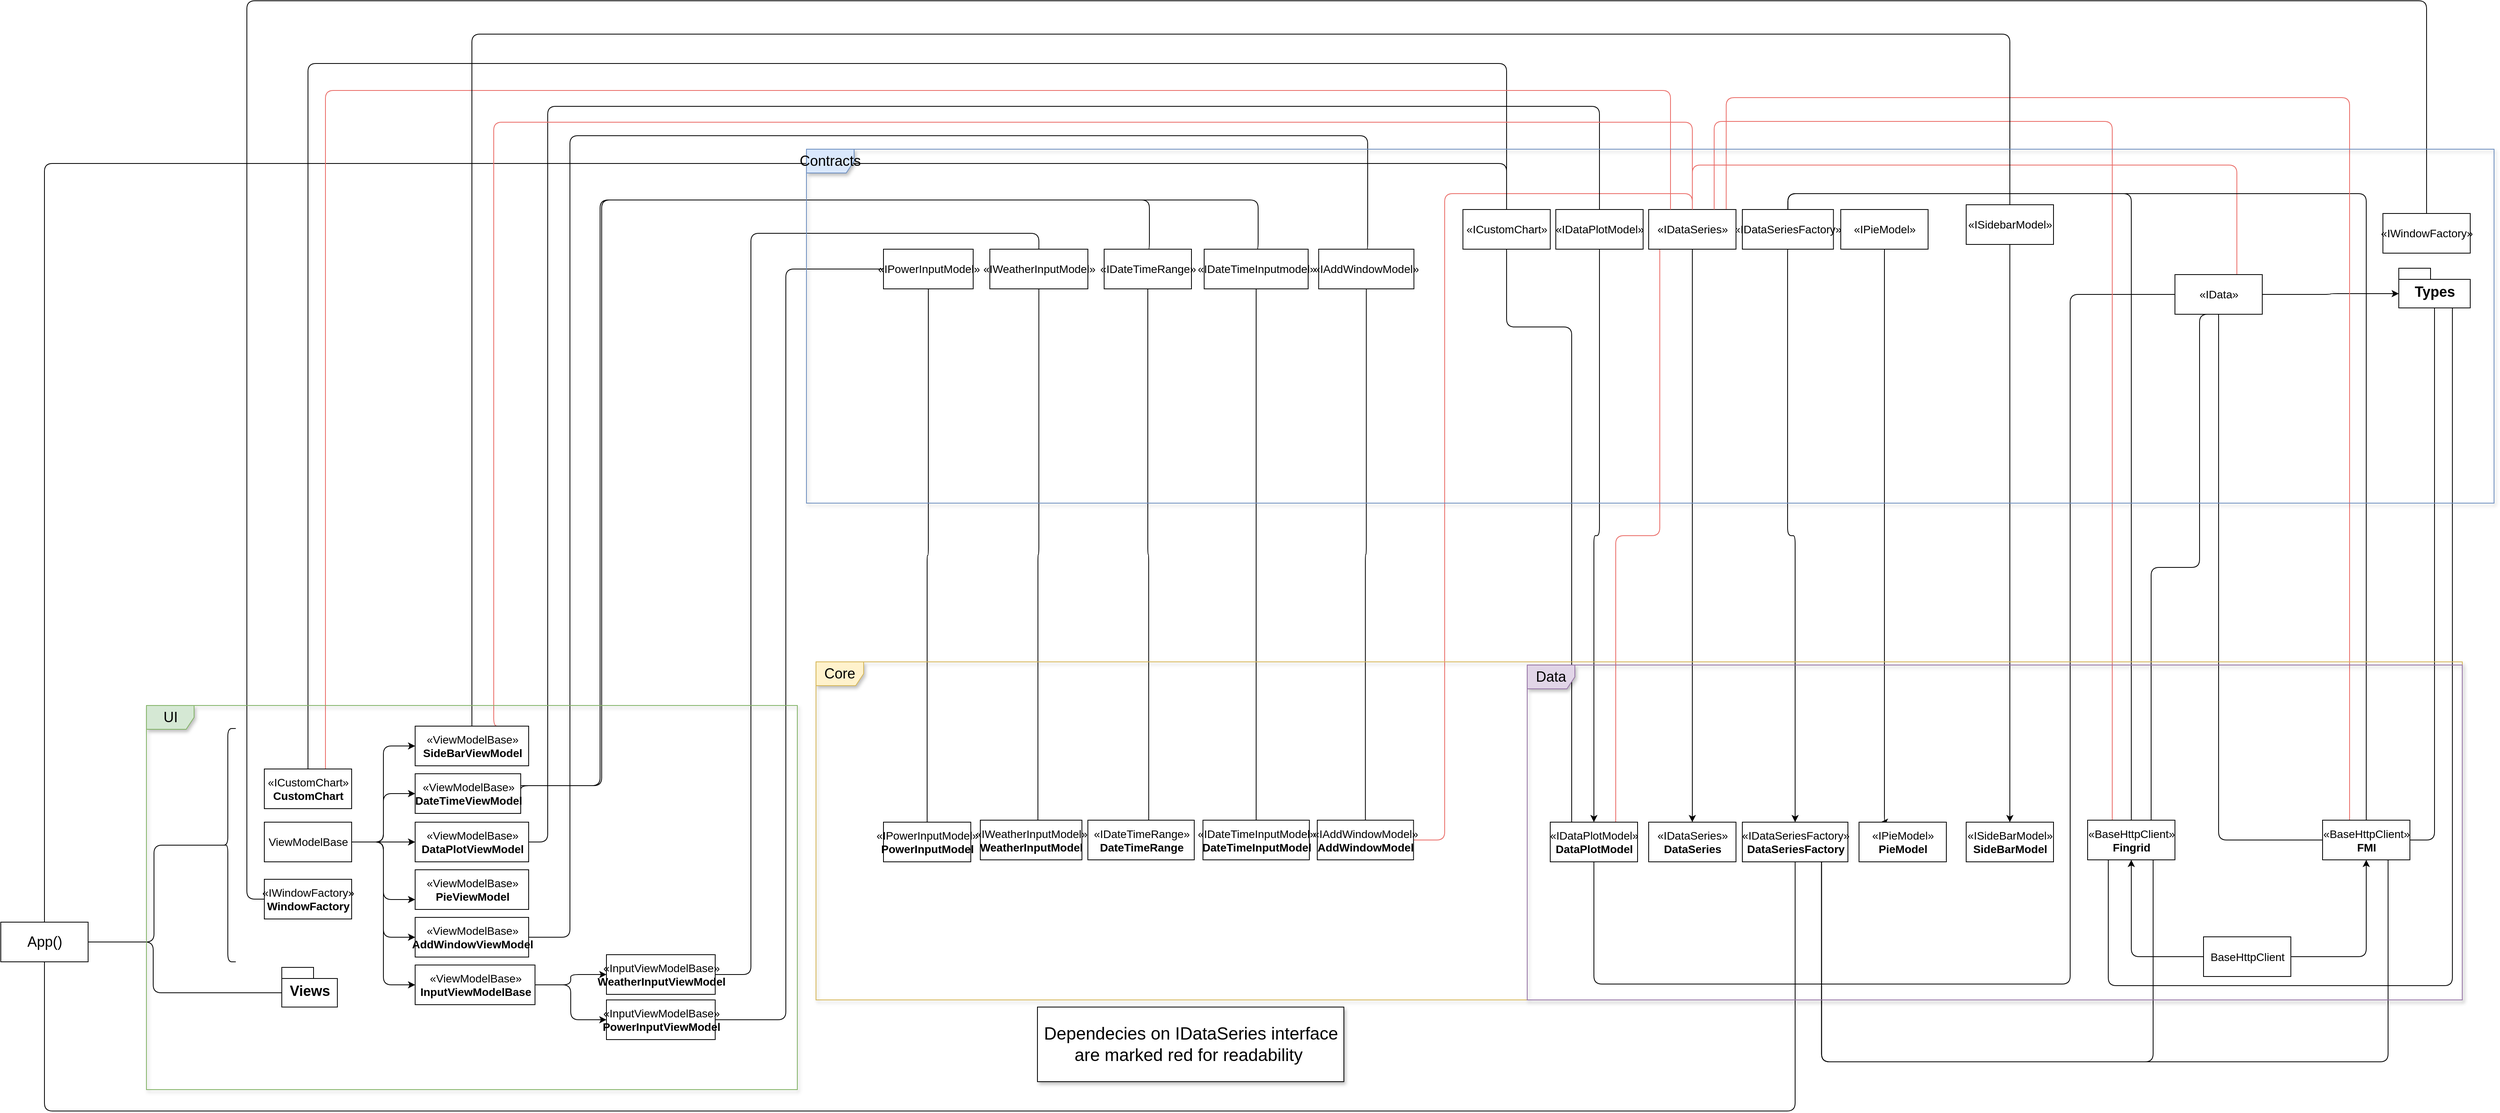 <mxfile version="14.5.8" type="device"><diagram id="C5RBs43oDa-KdzZeNtuy" name="Page-1"><mxGraphModel dx="5244" dy="2210" grid="0" gridSize="10" guides="1" tooltips="1" connect="1" arrows="1" fold="1" page="0" pageScale="1" pageWidth="827" pageHeight="1169" math="0" shadow="0"><root><mxCell id="WIyWlLk6GJQsqaUBKTNV-0"/><mxCell id="WIyWlLk6GJQsqaUBKTNV-1" parent="WIyWlLk6GJQsqaUBKTNV-0"/><mxCell id="1zRFErv88xGNdsrMWLjV-162" style="edgeStyle=orthogonalEdgeStyle;rounded=1;orthogonalLoop=1;jettySize=auto;html=1;entryX=0;entryY=0;entryDx=0;entryDy=32;entryPerimeter=0;startArrow=none;startFill=0;endArrow=none;endFill=0;fontSize=18;" parent="WIyWlLk6GJQsqaUBKTNV-1" source="1zRFErv88xGNdsrMWLjV-0" target="1zRFErv88xGNdsrMWLjV-161" edge="1"><mxGeometry relative="1" as="geometry"><Array as="points"><mxPoint x="-1935" y="719"/><mxPoint x="-1935" y="783"/></Array></mxGeometry></mxCell><mxCell id="1zRFErv88xGNdsrMWLjV-167" style="edgeStyle=orthogonalEdgeStyle;rounded=1;orthogonalLoop=1;jettySize=auto;html=1;entryX=0.1;entryY=0.5;entryDx=0;entryDy=0;entryPerimeter=0;startArrow=none;startFill=0;endArrow=none;endFill=0;fontSize=18;" parent="WIyWlLk6GJQsqaUBKTNV-1" source="1zRFErv88xGNdsrMWLjV-0" target="1zRFErv88xGNdsrMWLjV-166" edge="1"><mxGeometry relative="1" as="geometry"/></mxCell><mxCell id="1zRFErv88xGNdsrMWLjV-171" style="edgeStyle=orthogonalEdgeStyle;rounded=1;orthogonalLoop=1;jettySize=auto;html=1;entryX=0.5;entryY=0;entryDx=0;entryDy=0;startArrow=none;startFill=0;endArrow=none;endFill=0;fontSize=18;" parent="WIyWlLk6GJQsqaUBKTNV-1" source="1zRFErv88xGNdsrMWLjV-0" target="1zRFErv88xGNdsrMWLjV-23" edge="1"><mxGeometry relative="1" as="geometry"><Array as="points"><mxPoint x="-2072" y="-262"/><mxPoint x="-230" y="-262"/></Array></mxGeometry></mxCell><mxCell id="1zRFErv88xGNdsrMWLjV-193" style="edgeStyle=orthogonalEdgeStyle;rounded=1;orthogonalLoop=1;jettySize=auto;html=1;entryX=0.5;entryY=1;entryDx=0;entryDy=0;startArrow=none;startFill=0;endArrow=none;endFill=0;strokeColor=#000000;fontSize=18;" parent="WIyWlLk6GJQsqaUBKTNV-1" source="1zRFErv88xGNdsrMWLjV-0" target="1zRFErv88xGNdsrMWLjV-60" edge="1"><mxGeometry relative="1" as="geometry"><Array as="points"><mxPoint x="-2072" y="932"/><mxPoint x="134" y="932"/></Array></mxGeometry></mxCell><mxCell id="1zRFErv88xGNdsrMWLjV-0" value="App()" style="html=1;fontSize=18;" parent="WIyWlLk6GJQsqaUBKTNV-1" vertex="1"><mxGeometry x="-2127" y="694" width="110" height="50" as="geometry"/></mxCell><mxCell id="1zRFErv88xGNdsrMWLjV-121" style="edgeStyle=orthogonalEdgeStyle;rounded=1;orthogonalLoop=1;jettySize=auto;html=1;entryX=0.5;entryY=0;entryDx=0;entryDy=0;fontSize=14;" parent="WIyWlLk6GJQsqaUBKTNV-1" source="1zRFErv88xGNdsrMWLjV-19" target="1zRFErv88xGNdsrMWLjV-57" edge="1"><mxGeometry relative="1" as="geometry"/></mxCell><mxCell id="1zRFErv88xGNdsrMWLjV-19" value="«ISidebarModel»" style="html=1;fontSize=14;" parent="WIyWlLk6GJQsqaUBKTNV-1" vertex="1"><mxGeometry x="349" y="-210" width="110" height="50" as="geometry"/></mxCell><mxCell id="1zRFErv88xGNdsrMWLjV-20" value="«IWindowFactory»" style="html=1;fontSize=14;" parent="WIyWlLk6GJQsqaUBKTNV-1" vertex="1"><mxGeometry x="874" y="-199" width="110" height="50" as="geometry"/></mxCell><mxCell id="1zRFErv88xGNdsrMWLjV-152" style="edgeStyle=orthogonalEdgeStyle;rounded=1;orthogonalLoop=1;jettySize=auto;html=1;entryX=0.5;entryY=0;entryDx=0;entryDy=0;startArrow=none;startFill=0;endArrow=classic;endFill=1;fontSize=14;" parent="WIyWlLk6GJQsqaUBKTNV-1" source="1zRFErv88xGNdsrMWLjV-21" target="1zRFErv88xGNdsrMWLjV-62" edge="1"><mxGeometry relative="1" as="geometry"/></mxCell><mxCell id="1zRFErv88xGNdsrMWLjV-21" value="«IDataPlotModel»" style="html=1;fontSize=14;" parent="WIyWlLk6GJQsqaUBKTNV-1" vertex="1"><mxGeometry x="-168" y="-204" width="110" height="50" as="geometry"/></mxCell><mxCell id="1zRFErv88xGNdsrMWLjV-149" style="edgeStyle=orthogonalEdgeStyle;rounded=1;orthogonalLoop=1;jettySize=auto;html=1;entryX=0.5;entryY=0;entryDx=0;entryDy=0;startArrow=none;startFill=0;endArrow=none;endFill=0;fontSize=14;strokeColor=#EA6B66;" parent="WIyWlLk6GJQsqaUBKTNV-1" source="1zRFErv88xGNdsrMWLjV-22" target="1zRFErv88xGNdsrMWLjV-31" edge="1"><mxGeometry relative="1" as="geometry"><Array as="points"><mxPoint x="690" y="-260"/><mxPoint x="4" y="-260"/></Array></mxGeometry></mxCell><mxCell id="1zRFErv88xGNdsrMWLjV-175" style="edgeStyle=orthogonalEdgeStyle;rounded=1;orthogonalLoop=1;jettySize=auto;html=1;entryX=0;entryY=0;entryDx=0;entryDy=32;entryPerimeter=0;startArrow=none;startFill=0;endArrow=classic;endFill=1;fontSize=18;" parent="WIyWlLk6GJQsqaUBKTNV-1" source="1zRFErv88xGNdsrMWLjV-22" target="1zRFErv88xGNdsrMWLjV-172" edge="1"><mxGeometry relative="1" as="geometry"/></mxCell><mxCell id="1zRFErv88xGNdsrMWLjV-22" value="«IData»" style="html=1;fontSize=14;" parent="WIyWlLk6GJQsqaUBKTNV-1" vertex="1"><mxGeometry x="612" y="-122" width="110" height="50" as="geometry"/></mxCell><mxCell id="1zRFErv88xGNdsrMWLjV-87" style="edgeStyle=orthogonalEdgeStyle;rounded=1;orthogonalLoop=1;jettySize=auto;html=1;fontSize=14;endArrow=none;endFill=0;" parent="WIyWlLk6GJQsqaUBKTNV-1" source="1zRFErv88xGNdsrMWLjV-23" target="1zRFErv88xGNdsrMWLjV-62" edge="1"><mxGeometry relative="1" as="geometry"><Array as="points"><mxPoint x="-230" y="-56"/><mxPoint x="-148" y="-56"/></Array></mxGeometry></mxCell><mxCell id="1zRFErv88xGNdsrMWLjV-23" value="«ICustomChart»" style="html=1;fontSize=14;" parent="WIyWlLk6GJQsqaUBKTNV-1" vertex="1"><mxGeometry x="-285" y="-204" width="110" height="50" as="geometry"/></mxCell><mxCell id="1zRFErv88xGNdsrMWLjV-137" style="edgeStyle=orthogonalEdgeStyle;rounded=1;orthogonalLoop=1;jettySize=auto;html=1;entryX=0.567;entryY=0.002;entryDx=0;entryDy=0;entryPerimeter=0;startArrow=none;startFill=0;endArrow=none;endFill=0;fontSize=14;" parent="WIyWlLk6GJQsqaUBKTNV-1" source="1zRFErv88xGNdsrMWLjV-24" target="1zRFErv88xGNdsrMWLjV-63" edge="1"><mxGeometry relative="1" as="geometry"/></mxCell><mxCell id="1zRFErv88xGNdsrMWLjV-24" value="«IWeatherInputModel»" style="html=1;fontSize=14;" parent="WIyWlLk6GJQsqaUBKTNV-1" vertex="1"><mxGeometry x="-881" y="-154" width="123.5" height="50" as="geometry"/></mxCell><mxCell id="1zRFErv88xGNdsrMWLjV-138" style="edgeStyle=orthogonalEdgeStyle;rounded=1;orthogonalLoop=1;jettySize=auto;html=1;entryX=0.572;entryY=0.049;entryDx=0;entryDy=0;entryPerimeter=0;startArrow=none;startFill=0;endArrow=none;endFill=0;fontSize=14;" parent="WIyWlLk6GJQsqaUBKTNV-1" source="1zRFErv88xGNdsrMWLjV-26" target="1zRFErv88xGNdsrMWLjV-55" edge="1"><mxGeometry relative="1" as="geometry"/></mxCell><mxCell id="1zRFErv88xGNdsrMWLjV-26" value="«IDateTimeRange»" style="html=1;fontSize=14;" parent="WIyWlLk6GJQsqaUBKTNV-1" vertex="1"><mxGeometry x="-737" y="-154" width="110" height="50" as="geometry"/></mxCell><mxCell id="1zRFErv88xGNdsrMWLjV-139" style="edgeStyle=orthogonalEdgeStyle;rounded=1;orthogonalLoop=1;jettySize=auto;html=1;entryX=0.5;entryY=0;entryDx=0;entryDy=0;startArrow=none;startFill=0;endArrow=none;endFill=0;fontSize=14;" parent="WIyWlLk6GJQsqaUBKTNV-1" source="1zRFErv88xGNdsrMWLjV-27" target="1zRFErv88xGNdsrMWLjV-42" edge="1"><mxGeometry relative="1" as="geometry"/></mxCell><mxCell id="1zRFErv88xGNdsrMWLjV-27" value="«IDateTimeInputmodel»" style="html=1;fontSize=14;" parent="WIyWlLk6GJQsqaUBKTNV-1" vertex="1"><mxGeometry x="-611" y="-154" width="131" height="50" as="geometry"/></mxCell><mxCell id="1zRFErv88xGNdsrMWLjV-140" style="edgeStyle=orthogonalEdgeStyle;rounded=1;orthogonalLoop=1;jettySize=auto;html=1;entryX=0.5;entryY=0;entryDx=0;entryDy=0;startArrow=none;startFill=0;endArrow=none;endFill=0;fontSize=14;" parent="WIyWlLk6GJQsqaUBKTNV-1" source="1zRFErv88xGNdsrMWLjV-28" target="1zRFErv88xGNdsrMWLjV-41" edge="1"><mxGeometry relative="1" as="geometry"/></mxCell><mxCell id="1zRFErv88xGNdsrMWLjV-28" value="«IAddWindowModel»" style="html=1;fontSize=14;" parent="WIyWlLk6GJQsqaUBKTNV-1" vertex="1"><mxGeometry x="-466.75" y="-154" width="120" height="50" as="geometry"/></mxCell><mxCell id="1zRFErv88xGNdsrMWLjV-120" style="edgeStyle=orthogonalEdgeStyle;rounded=1;orthogonalLoop=1;jettySize=auto;html=1;entryX=0.25;entryY=0;entryDx=0;entryDy=0;fontSize=14;" parent="WIyWlLk6GJQsqaUBKTNV-1" source="1zRFErv88xGNdsrMWLjV-29" target="1zRFErv88xGNdsrMWLjV-59" edge="1"><mxGeometry relative="1" as="geometry"><mxPoint x="246" y="568" as="targetPoint"/><Array as="points"><mxPoint x="246" y="568"/></Array></mxGeometry></mxCell><mxCell id="1zRFErv88xGNdsrMWLjV-29" value="«IPieModel»" style="html=1;fontSize=14;" parent="WIyWlLk6GJQsqaUBKTNV-1" vertex="1"><mxGeometry x="191" y="-204" width="110" height="50" as="geometry"/></mxCell><mxCell id="1zRFErv88xGNdsrMWLjV-119" style="edgeStyle=orthogonalEdgeStyle;rounded=1;orthogonalLoop=1;jettySize=auto;html=1;entryX=0.5;entryY=0;entryDx=0;entryDy=0;fontSize=14;" parent="WIyWlLk6GJQsqaUBKTNV-1" target="1zRFErv88xGNdsrMWLjV-60" edge="1"><mxGeometry relative="1" as="geometry"><mxPoint x="134" y="-160" as="sourcePoint"/><Array as="points"><mxPoint x="124" y="207"/><mxPoint x="133" y="207"/></Array></mxGeometry></mxCell><mxCell id="1zRFErv88xGNdsrMWLjV-30" value="«IDataSeriesFactory»" style="html=1;fontSize=14;" parent="WIyWlLk6GJQsqaUBKTNV-1" vertex="1"><mxGeometry x="67" y="-204" width="114.75" height="50" as="geometry"/></mxCell><mxCell id="1zRFErv88xGNdsrMWLjV-118" style="edgeStyle=orthogonalEdgeStyle;rounded=1;orthogonalLoop=1;jettySize=auto;html=1;entryX=0.5;entryY=0;entryDx=0;entryDy=0;fontSize=14;" parent="WIyWlLk6GJQsqaUBKTNV-1" source="1zRFErv88xGNdsrMWLjV-31" target="1zRFErv88xGNdsrMWLjV-61" edge="1"><mxGeometry relative="1" as="geometry"/></mxCell><mxCell id="1zRFErv88xGNdsrMWLjV-181" style="edgeStyle=orthogonalEdgeStyle;rounded=1;orthogonalLoop=1;jettySize=auto;html=1;entryX=0.75;entryY=0;entryDx=0;entryDy=0;startArrow=none;startFill=0;endArrow=none;endFill=0;fontSize=18;strokeColor=#EA6B66;" parent="WIyWlLk6GJQsqaUBKTNV-1" source="1zRFErv88xGNdsrMWLjV-31" target="1zRFErv88xGNdsrMWLjV-62" edge="1"><mxGeometry relative="1" as="geometry"><Array as="points"><mxPoint x="-37" y="207"/><mxPoint x="-92" y="207"/></Array></mxGeometry></mxCell><mxCell id="1zRFErv88xGNdsrMWLjV-31" value="«IDataSeries»" style="html=1;fontSize=14;" parent="WIyWlLk6GJQsqaUBKTNV-1" vertex="1"><mxGeometry x="-51" y="-204" width="110" height="50" as="geometry"/></mxCell><mxCell id="1zRFErv88xGNdsrMWLjV-180" style="edgeStyle=orthogonalEdgeStyle;rounded=1;orthogonalLoop=1;jettySize=auto;html=1;entryX=0.5;entryY=0;entryDx=0;entryDy=0;startArrow=none;startFill=0;endArrow=none;endFill=0;fontSize=18;strokeColor=#EA6B66;" parent="WIyWlLk6GJQsqaUBKTNV-1" source="1zRFErv88xGNdsrMWLjV-41" target="1zRFErv88xGNdsrMWLjV-31" edge="1"><mxGeometry relative="1" as="geometry"><Array as="points"><mxPoint x="-308" y="591"/><mxPoint x="-308" y="-224"/><mxPoint x="4" y="-224"/></Array></mxGeometry></mxCell><mxCell id="1zRFErv88xGNdsrMWLjV-41" value="«IAddWindowModel»&lt;br style=&quot;font-size: 14px;&quot;&gt;&lt;b style=&quot;font-size: 14px;&quot;&gt;AddWindowModel&lt;/b&gt;" style="html=1;fontSize=14;" parent="WIyWlLk6GJQsqaUBKTNV-1" vertex="1"><mxGeometry x="-468.5" y="565.5" width="121.25" height="50" as="geometry"/></mxCell><mxCell id="1zRFErv88xGNdsrMWLjV-42" value="«IDateTimeInputModel»&lt;br style=&quot;font-size: 14px;&quot;&gt;&lt;b style=&quot;font-size: 14px;&quot;&gt;DateTimeInputModel&lt;/b&gt;" style="html=1;fontSize=14;" parent="WIyWlLk6GJQsqaUBKTNV-1" vertex="1"><mxGeometry x="-612.5" y="565.5" width="134" height="50" as="geometry"/></mxCell><mxCell id="1zRFErv88xGNdsrMWLjV-55" value="«IDateTimeRange»&lt;br style=&quot;font-size: 14px;&quot;&gt;&lt;b style=&quot;font-size: 14px;&quot;&gt;DateTimeRange&lt;/b&gt;" style="html=1;fontSize=14;" parent="WIyWlLk6GJQsqaUBKTNV-1" vertex="1"><mxGeometry x="-757.5" y="565.5" width="134" height="50" as="geometry"/></mxCell><mxCell id="1zRFErv88xGNdsrMWLjV-57" value="«ISideBarModel»&lt;br style=&quot;font-size: 14px;&quot;&gt;&lt;b style=&quot;font-size: 14px;&quot;&gt;SideBarModel&lt;/b&gt;" style="html=1;fontSize=14;" parent="WIyWlLk6GJQsqaUBKTNV-1" vertex="1"><mxGeometry x="349" y="568" width="110" height="50" as="geometry"/></mxCell><mxCell id="1zRFErv88xGNdsrMWLjV-59" value="«IPieModel»&lt;br style=&quot;font-size: 14px;&quot;&gt;&lt;b style=&quot;font-size: 14px;&quot;&gt;PieModel&lt;/b&gt;" style="html=1;fontSize=14;" parent="WIyWlLk6GJQsqaUBKTNV-1" vertex="1"><mxGeometry x="214" y="568" width="110" height="50" as="geometry"/></mxCell><mxCell id="1zRFErv88xGNdsrMWLjV-196" style="edgeStyle=orthogonalEdgeStyle;rounded=1;orthogonalLoop=1;jettySize=auto;html=1;exitX=0.75;exitY=1;exitDx=0;exitDy=0;entryX=0.75;entryY=1;entryDx=0;entryDy=0;startArrow=none;startFill=0;endArrow=none;endFill=0;strokeColor=#000000;fontSize=18;" parent="WIyWlLk6GJQsqaUBKTNV-1" source="1zRFErv88xGNdsrMWLjV-60" target="1zRFErv88xGNdsrMWLjV-78" edge="1"><mxGeometry relative="1" as="geometry"><Array as="points"><mxPoint x="167" y="870"/><mxPoint x="881" y="870"/></Array></mxGeometry></mxCell><mxCell id="1zRFErv88xGNdsrMWLjV-197" style="edgeStyle=orthogonalEdgeStyle;rounded=1;orthogonalLoop=1;jettySize=auto;html=1;exitX=0.75;exitY=1;exitDx=0;exitDy=0;entryX=0.75;entryY=1;entryDx=0;entryDy=0;startArrow=none;startFill=0;endArrow=none;endFill=0;strokeColor=#000000;fontSize=18;" parent="WIyWlLk6GJQsqaUBKTNV-1" source="1zRFErv88xGNdsrMWLjV-60" target="1zRFErv88xGNdsrMWLjV-77" edge="1"><mxGeometry relative="1" as="geometry"><Array as="points"><mxPoint x="167" y="870"/><mxPoint x="585" y="870"/></Array></mxGeometry></mxCell><mxCell id="1zRFErv88xGNdsrMWLjV-60" value="«IDataSeriesFactory»&lt;br style=&quot;font-size: 14px;&quot;&gt;&lt;b style=&quot;font-size: 14px;&quot;&gt;DataSeriesFactory&lt;/b&gt;" style="html=1;fontSize=14;" parent="WIyWlLk6GJQsqaUBKTNV-1" vertex="1"><mxGeometry x="67" y="568" width="133" height="50" as="geometry"/></mxCell><mxCell id="1zRFErv88xGNdsrMWLjV-61" value="«IDataSeries»&lt;br style=&quot;font-size: 14px;&quot;&gt;&lt;b style=&quot;font-size: 14px;&quot;&gt;DataSeries&lt;/b&gt;" style="html=1;fontSize=14;" parent="WIyWlLk6GJQsqaUBKTNV-1" vertex="1"><mxGeometry x="-51" y="568" width="110" height="50" as="geometry"/></mxCell><mxCell id="1zRFErv88xGNdsrMWLjV-178" style="edgeStyle=orthogonalEdgeStyle;rounded=1;orthogonalLoop=1;jettySize=auto;html=1;entryX=0;entryY=0.5;entryDx=0;entryDy=0;startArrow=none;startFill=0;endArrow=none;endFill=0;fontSize=18;" parent="WIyWlLk6GJQsqaUBKTNV-1" source="1zRFErv88xGNdsrMWLjV-62" target="1zRFErv88xGNdsrMWLjV-22" edge="1"><mxGeometry relative="1" as="geometry"><Array as="points"><mxPoint x="-120" y="772"/><mxPoint x="480" y="772"/><mxPoint x="480" y="-97"/></Array></mxGeometry></mxCell><mxCell id="1zRFErv88xGNdsrMWLjV-62" value="«IDataPlotModel»&lt;br style=&quot;font-size: 14px;&quot;&gt;&lt;b style=&quot;font-size: 14px;&quot;&gt;DataPlotModel&lt;/b&gt;" style="html=1;fontSize=14;" parent="WIyWlLk6GJQsqaUBKTNV-1" vertex="1"><mxGeometry x="-175" y="568" width="110" height="50" as="geometry"/></mxCell><mxCell id="1zRFErv88xGNdsrMWLjV-63" value="«IWeatherInputModel»&lt;br style=&quot;font-size: 14px;&quot;&gt;&lt;b style=&quot;font-size: 14px;&quot;&gt;WeatherInputModel&lt;/b&gt;" style="html=1;fontSize=14;" parent="WIyWlLk6GJQsqaUBKTNV-1" vertex="1"><mxGeometry x="-893" y="565.5" width="128" height="50" as="geometry"/></mxCell><mxCell id="1zRFErv88xGNdsrMWLjV-64" value="«IPowerInputModel»&lt;br style=&quot;font-size: 14px;&quot;&gt;&lt;b style=&quot;font-size: 14px;&quot;&gt;PowerInputModel&lt;/b&gt;" style="html=1;fontSize=14;" parent="WIyWlLk6GJQsqaUBKTNV-1" vertex="1"><mxGeometry x="-1015" y="568" width="110" height="50" as="geometry"/></mxCell><mxCell id="1zRFErv88xGNdsrMWLjV-83" style="edgeStyle=orthogonalEdgeStyle;rounded=1;orthogonalLoop=1;jettySize=auto;html=1;entryX=0.5;entryY=1;entryDx=0;entryDy=0;fontSize=14;" parent="WIyWlLk6GJQsqaUBKTNV-1" source="1zRFErv88xGNdsrMWLjV-76" target="1zRFErv88xGNdsrMWLjV-77" edge="1"><mxGeometry relative="1" as="geometry"/></mxCell><mxCell id="1zRFErv88xGNdsrMWLjV-84" style="edgeStyle=orthogonalEdgeStyle;orthogonalLoop=1;jettySize=auto;html=1;entryX=0.5;entryY=1;entryDx=0;entryDy=0;rounded=1;fontSize=14;" parent="WIyWlLk6GJQsqaUBKTNV-1" source="1zRFErv88xGNdsrMWLjV-76" target="1zRFErv88xGNdsrMWLjV-78" edge="1"><mxGeometry relative="1" as="geometry"/></mxCell><mxCell id="1zRFErv88xGNdsrMWLjV-76" value="BaseHttpClient" style="html=1;fontSize=14;" parent="WIyWlLk6GJQsqaUBKTNV-1" vertex="1"><mxGeometry x="648" y="712.5" width="110" height="50" as="geometry"/></mxCell><mxCell id="1zRFErv88xGNdsrMWLjV-146" style="edgeStyle=orthogonalEdgeStyle;rounded=1;orthogonalLoop=1;jettySize=auto;html=1;entryX=0.5;entryY=1;entryDx=0;entryDy=0;startArrow=none;startFill=0;endArrow=none;endFill=0;fontSize=14;" parent="WIyWlLk6GJQsqaUBKTNV-1" source="1zRFErv88xGNdsrMWLjV-77" target="1zRFErv88xGNdsrMWLjV-22" edge="1"><mxGeometry relative="1" as="geometry"><Array as="points"><mxPoint x="582" y="247"/><mxPoint x="643" y="247"/><mxPoint x="643" y="-72"/></Array></mxGeometry></mxCell><mxCell id="1zRFErv88xGNdsrMWLjV-150" style="edgeStyle=orthogonalEdgeStyle;rounded=1;orthogonalLoop=1;jettySize=auto;html=1;entryX=0.5;entryY=0;entryDx=0;entryDy=0;startArrow=none;startFill=0;endArrow=none;endFill=0;fontSize=14;" parent="WIyWlLk6GJQsqaUBKTNV-1" source="1zRFErv88xGNdsrMWLjV-77" target="1zRFErv88xGNdsrMWLjV-30" edge="1"><mxGeometry relative="1" as="geometry"><Array as="points"><mxPoint x="557" y="-224"/><mxPoint x="124" y="-224"/></Array></mxGeometry></mxCell><mxCell id="1zRFErv88xGNdsrMWLjV-174" style="edgeStyle=orthogonalEdgeStyle;rounded=1;orthogonalLoop=1;jettySize=auto;html=1;entryX=0.75;entryY=1;entryDx=0;entryDy=0;entryPerimeter=0;startArrow=none;startFill=0;endArrow=none;endFill=0;fontSize=18;" parent="WIyWlLk6GJQsqaUBKTNV-1" source="1zRFErv88xGNdsrMWLjV-77" target="1zRFErv88xGNdsrMWLjV-172" edge="1"><mxGeometry relative="1" as="geometry"><Array as="points"><mxPoint x="528" y="774"/><mxPoint x="962" y="774"/></Array></mxGeometry></mxCell><mxCell id="1zRFErv88xGNdsrMWLjV-182" style="edgeStyle=orthogonalEdgeStyle;rounded=1;orthogonalLoop=1;jettySize=auto;html=1;startArrow=none;startFill=0;endArrow=none;endFill=0;fontSize=18;entryX=0.75;entryY=0;entryDx=0;entryDy=0;strokeColor=#EA6B66;" parent="WIyWlLk6GJQsqaUBKTNV-1" source="1zRFErv88xGNdsrMWLjV-77" target="1zRFErv88xGNdsrMWLjV-31" edge="1"><mxGeometry relative="1" as="geometry"><mxPoint x="508.333" y="235.333" as="targetPoint"/><Array as="points"><mxPoint x="533" y="-315"/><mxPoint x="32" y="-315"/></Array></mxGeometry></mxCell><mxCell id="1zRFErv88xGNdsrMWLjV-77" value="«BaseHttpClient»&lt;br style=&quot;font-size: 14px;&quot;&gt;&lt;b style=&quot;font-size: 14px;&quot;&gt;Fingrid&lt;/b&gt;" style="html=1;fontSize=14;" parent="WIyWlLk6GJQsqaUBKTNV-1" vertex="1"><mxGeometry x="502" y="565.5" width="110" height="50" as="geometry"/></mxCell><mxCell id="1zRFErv88xGNdsrMWLjV-148" style="edgeStyle=orthogonalEdgeStyle;rounded=1;orthogonalLoop=1;jettySize=auto;html=1;entryX=0.5;entryY=1;entryDx=0;entryDy=0;startArrow=none;startFill=0;endArrow=none;endFill=0;fontSize=14;" parent="WIyWlLk6GJQsqaUBKTNV-1" source="1zRFErv88xGNdsrMWLjV-78" target="1zRFErv88xGNdsrMWLjV-22" edge="1"><mxGeometry relative="1" as="geometry"/></mxCell><mxCell id="1zRFErv88xGNdsrMWLjV-151" style="edgeStyle=orthogonalEdgeStyle;rounded=1;orthogonalLoop=1;jettySize=auto;html=1;entryX=0.5;entryY=0;entryDx=0;entryDy=0;startArrow=none;startFill=0;endArrow=none;endFill=0;fontSize=14;" parent="WIyWlLk6GJQsqaUBKTNV-1" source="1zRFErv88xGNdsrMWLjV-78" target="1zRFErv88xGNdsrMWLjV-30" edge="1"><mxGeometry relative="1" as="geometry"><Array as="points"><mxPoint x="853" y="-224"/><mxPoint x="124" y="-224"/></Array></mxGeometry></mxCell><mxCell id="1zRFErv88xGNdsrMWLjV-173" style="edgeStyle=orthogonalEdgeStyle;rounded=1;orthogonalLoop=1;jettySize=auto;html=1;entryX=0.5;entryY=1;entryDx=0;entryDy=0;entryPerimeter=0;startArrow=none;startFill=0;endArrow=none;endFill=0;fontSize=18;" parent="WIyWlLk6GJQsqaUBKTNV-1" source="1zRFErv88xGNdsrMWLjV-78" target="1zRFErv88xGNdsrMWLjV-172" edge="1"><mxGeometry relative="1" as="geometry"><Array as="points"><mxPoint x="939" y="591"/></Array></mxGeometry></mxCell><mxCell id="1zRFErv88xGNdsrMWLjV-183" style="edgeStyle=orthogonalEdgeStyle;rounded=1;orthogonalLoop=1;jettySize=auto;html=1;entryX=0.888;entryY=-0.013;entryDx=0;entryDy=0;entryPerimeter=0;startArrow=none;startFill=0;endArrow=none;endFill=0;fontSize=18;strokeColor=#EA6B66;" parent="WIyWlLk6GJQsqaUBKTNV-1" source="1zRFErv88xGNdsrMWLjV-78" target="1zRFErv88xGNdsrMWLjV-31" edge="1"><mxGeometry relative="1" as="geometry"><Array as="points"><mxPoint x="832" y="-345"/><mxPoint x="47" y="-345"/></Array></mxGeometry></mxCell><mxCell id="1zRFErv88xGNdsrMWLjV-78" value="«BaseHttpClient»&lt;br style=&quot;font-size: 14px;&quot;&gt;&lt;b style=&quot;font-size: 14px;&quot;&gt;FMI&lt;/b&gt;" style="html=1;fontSize=14;" parent="WIyWlLk6GJQsqaUBKTNV-1" vertex="1"><mxGeometry x="798" y="565.5" width="110" height="50" as="geometry"/></mxCell><mxCell id="1zRFErv88xGNdsrMWLjV-104" style="edgeStyle=orthogonalEdgeStyle;rounded=1;orthogonalLoop=1;jettySize=auto;html=1;entryX=0;entryY=0.5;entryDx=0;entryDy=0;fontSize=14;" parent="WIyWlLk6GJQsqaUBKTNV-1" source="1zRFErv88xGNdsrMWLjV-92" target="1zRFErv88xGNdsrMWLjV-103" edge="1"><mxGeometry relative="1" as="geometry"/></mxCell><mxCell id="1zRFErv88xGNdsrMWLjV-105" style="edgeStyle=orthogonalEdgeStyle;rounded=1;orthogonalLoop=1;jettySize=auto;html=1;entryX=0;entryY=0.5;entryDx=0;entryDy=0;fontSize=14;" parent="WIyWlLk6GJQsqaUBKTNV-1" source="1zRFErv88xGNdsrMWLjV-92" target="1zRFErv88xGNdsrMWLjV-98" edge="1"><mxGeometry relative="1" as="geometry"/></mxCell><mxCell id="1zRFErv88xGNdsrMWLjV-106" style="edgeStyle=orthogonalEdgeStyle;rounded=1;orthogonalLoop=1;jettySize=auto;html=1;entryX=0;entryY=0.5;entryDx=0;entryDy=0;fontSize=14;" parent="WIyWlLk6GJQsqaUBKTNV-1" source="1zRFErv88xGNdsrMWLjV-92" target="1zRFErv88xGNdsrMWLjV-101" edge="1"><mxGeometry relative="1" as="geometry"/></mxCell><mxCell id="1zRFErv88xGNdsrMWLjV-107" style="edgeStyle=orthogonalEdgeStyle;rounded=1;orthogonalLoop=1;jettySize=auto;html=1;entryX=0;entryY=0.75;entryDx=0;entryDy=0;fontSize=14;" parent="WIyWlLk6GJQsqaUBKTNV-1" source="1zRFErv88xGNdsrMWLjV-92" target="1zRFErv88xGNdsrMWLjV-102" edge="1"><mxGeometry relative="1" as="geometry"/></mxCell><mxCell id="1zRFErv88xGNdsrMWLjV-108" style="edgeStyle=orthogonalEdgeStyle;rounded=1;orthogonalLoop=1;jettySize=auto;html=1;entryX=0;entryY=0.5;entryDx=0;entryDy=0;fontSize=14;" parent="WIyWlLk6GJQsqaUBKTNV-1" source="1zRFErv88xGNdsrMWLjV-92" target="1zRFErv88xGNdsrMWLjV-94" edge="1"><mxGeometry relative="1" as="geometry"/></mxCell><mxCell id="1zRFErv88xGNdsrMWLjV-109" style="edgeStyle=orthogonalEdgeStyle;rounded=1;orthogonalLoop=1;jettySize=auto;html=1;entryX=0;entryY=0.5;entryDx=0;entryDy=0;fontSize=14;" parent="WIyWlLk6GJQsqaUBKTNV-1" source="1zRFErv88xGNdsrMWLjV-92" target="1zRFErv88xGNdsrMWLjV-97" edge="1"><mxGeometry relative="1" as="geometry"/></mxCell><mxCell id="1zRFErv88xGNdsrMWLjV-92" value="ViewModelBase" style="html=1;fontSize=14;" parent="WIyWlLk6GJQsqaUBKTNV-1" vertex="1"><mxGeometry x="-1795" y="568" width="110" height="50" as="geometry"/></mxCell><mxCell id="1zRFErv88xGNdsrMWLjV-145" style="edgeStyle=orthogonalEdgeStyle;rounded=1;orthogonalLoop=1;jettySize=auto;html=1;startArrow=none;startFill=0;endArrow=none;endFill=0;entryX=0.5;entryY=0;entryDx=0;entryDy=0;fontSize=14;" parent="WIyWlLk6GJQsqaUBKTNV-1" source="1zRFErv88xGNdsrMWLjV-93" target="1zRFErv88xGNdsrMWLjV-23" edge="1"><mxGeometry relative="1" as="geometry"><mxPoint x="50" y="-302.5" as="targetPoint"/><Array as="points"><mxPoint x="-1740" y="-388"/><mxPoint x="-230" y="-388"/></Array></mxGeometry></mxCell><mxCell id="1zRFErv88xGNdsrMWLjV-184" style="edgeStyle=orthogonalEdgeStyle;rounded=1;orthogonalLoop=1;jettySize=auto;html=1;entryX=0.25;entryY=0;entryDx=0;entryDy=0;startArrow=none;startFill=0;endArrow=none;endFill=0;fontSize=18;strokeColor=#EA6B66;" parent="WIyWlLk6GJQsqaUBKTNV-1" source="1zRFErv88xGNdsrMWLjV-93" target="1zRFErv88xGNdsrMWLjV-31" edge="1"><mxGeometry relative="1" as="geometry"><Array as="points"><mxPoint x="-1718" y="-354"/><mxPoint x="-23" y="-354"/></Array></mxGeometry></mxCell><mxCell id="1zRFErv88xGNdsrMWLjV-93" value="«ICustomChart»&lt;br style=&quot;font-size: 14px;&quot;&gt;&lt;b style=&quot;font-size: 14px;&quot;&gt;CustomChart&lt;/b&gt;" style="html=1;fontSize=14;" parent="WIyWlLk6GJQsqaUBKTNV-1" vertex="1"><mxGeometry x="-1795" y="501" width="110" height="50" as="geometry"/></mxCell><mxCell id="1zRFErv88xGNdsrMWLjV-122" style="edgeStyle=orthogonalEdgeStyle;rounded=1;orthogonalLoop=1;jettySize=auto;html=1;entryX=0.5;entryY=0;entryDx=0;entryDy=0;startArrow=none;startFill=0;endArrow=none;endFill=0;exitX=1;exitY=0.5;exitDx=0;exitDy=0;fontSize=14;" parent="WIyWlLk6GJQsqaUBKTNV-1" source="1zRFErv88xGNdsrMWLjV-94" target="1zRFErv88xGNdsrMWLjV-28" edge="1"><mxGeometry relative="1" as="geometry"><Array as="points"><mxPoint x="-1410" y="713"/><mxPoint x="-1410" y="-297"/><mxPoint x="-405" y="-297"/><mxPoint x="-405" y="-154"/></Array></mxGeometry></mxCell><mxCell id="1zRFErv88xGNdsrMWLjV-94" value="«ViewModelBase»&lt;br style=&quot;font-size: 14px;&quot;&gt;&lt;b style=&quot;font-size: 14px;&quot;&gt;AddWindowViewModel&lt;/b&gt;" style="html=1;fontSize=14;" parent="WIyWlLk6GJQsqaUBKTNV-1" vertex="1"><mxGeometry x="-1605" y="688" width="143" height="50" as="geometry"/></mxCell><mxCell id="1zRFErv88xGNdsrMWLjV-133" style="edgeStyle=orthogonalEdgeStyle;rounded=1;orthogonalLoop=1;jettySize=auto;html=1;entryX=0;entryY=0.5;entryDx=0;entryDy=0;startArrow=none;startFill=0;endArrow=none;endFill=0;fontSize=14;" parent="WIyWlLk6GJQsqaUBKTNV-1" source="1zRFErv88xGNdsrMWLjV-96" target="1zRFErv88xGNdsrMWLjV-25" edge="1"><mxGeometry relative="1" as="geometry"><Array as="points"><mxPoint x="-1138" y="817"/><mxPoint x="-1138" y="-129"/></Array></mxGeometry></mxCell><mxCell id="1zRFErv88xGNdsrMWLjV-96" value="«InputViewModelBase»&lt;br style=&quot;font-size: 14px;&quot;&gt;&lt;b style=&quot;font-size: 14px;&quot;&gt;PowerInputViewModel&lt;/b&gt;" style="html=1;fontSize=14;" parent="WIyWlLk6GJQsqaUBKTNV-1" vertex="1"><mxGeometry x="-1364" y="792" width="137" height="50" as="geometry"/></mxCell><mxCell id="1zRFErv88xGNdsrMWLjV-110" style="edgeStyle=orthogonalEdgeStyle;rounded=1;orthogonalLoop=1;jettySize=auto;html=1;entryX=0;entryY=0.5;entryDx=0;entryDy=0;fontSize=14;" parent="WIyWlLk6GJQsqaUBKTNV-1" source="1zRFErv88xGNdsrMWLjV-97" target="1zRFErv88xGNdsrMWLjV-99" edge="1"><mxGeometry relative="1" as="geometry"/></mxCell><mxCell id="1zRFErv88xGNdsrMWLjV-111" style="edgeStyle=orthogonalEdgeStyle;rounded=1;orthogonalLoop=1;jettySize=auto;html=1;entryX=0;entryY=0.5;entryDx=0;entryDy=0;fontSize=14;" parent="WIyWlLk6GJQsqaUBKTNV-1" source="1zRFErv88xGNdsrMWLjV-97" target="1zRFErv88xGNdsrMWLjV-96" edge="1"><mxGeometry relative="1" as="geometry"/></mxCell><mxCell id="1zRFErv88xGNdsrMWLjV-97" value="«ViewModelBase»&lt;br style=&quot;font-size: 14px;&quot;&gt;&lt;b style=&quot;font-size: 14px;&quot;&gt;InputViewModelBase&lt;/b&gt;" style="html=1;fontSize=14;" parent="WIyWlLk6GJQsqaUBKTNV-1" vertex="1"><mxGeometry x="-1605" y="748" width="151" height="50" as="geometry"/></mxCell><mxCell id="1zRFErv88xGNdsrMWLjV-124" style="edgeStyle=orthogonalEdgeStyle;rounded=1;orthogonalLoop=1;jettySize=auto;html=1;entryX=0.5;entryY=0;entryDx=0;entryDy=0;startArrow=none;startFill=0;endArrow=none;endFill=0;fontSize=14;" parent="WIyWlLk6GJQsqaUBKTNV-1" source="1zRFErv88xGNdsrMWLjV-98" target="1zRFErv88xGNdsrMWLjV-27" edge="1"><mxGeometry relative="1" as="geometry"><Array as="points"><mxPoint x="-1370" y="522"/><mxPoint x="-1370" y="-216"/><mxPoint x="-543" y="-216"/><mxPoint x="-543" y="-154"/></Array></mxGeometry></mxCell><mxCell id="1zRFErv88xGNdsrMWLjV-125" style="edgeStyle=orthogonalEdgeStyle;rounded=1;orthogonalLoop=1;jettySize=auto;html=1;entryX=0.5;entryY=0;entryDx=0;entryDy=0;startArrow=none;startFill=0;endArrow=none;endFill=0;exitX=1;exitY=0.5;exitDx=0;exitDy=0;fontSize=14;" parent="WIyWlLk6GJQsqaUBKTNV-1" source="1zRFErv88xGNdsrMWLjV-98" target="1zRFErv88xGNdsrMWLjV-26" edge="1"><mxGeometry relative="1" as="geometry"><Array as="points"><mxPoint x="-1472" y="522"/><mxPoint x="-1372" y="522"/><mxPoint x="-1372" y="-216"/><mxPoint x="-680" y="-216"/><mxPoint x="-680" y="-154"/></Array></mxGeometry></mxCell><mxCell id="1zRFErv88xGNdsrMWLjV-98" value="«ViewModelBase»&lt;br style=&quot;font-size: 14px;&quot;&gt;&lt;b style=&quot;font-size: 14px;&quot;&gt;DateTimeViewModel&lt;/b&gt;" style="html=1;fontSize=14;" parent="WIyWlLk6GJQsqaUBKTNV-1" vertex="1"><mxGeometry x="-1605" y="507" width="133" height="50" as="geometry"/></mxCell><mxCell id="1zRFErv88xGNdsrMWLjV-132" style="edgeStyle=orthogonalEdgeStyle;rounded=1;orthogonalLoop=1;jettySize=auto;html=1;entryX=0.5;entryY=0;entryDx=0;entryDy=0;startArrow=none;startFill=0;endArrow=none;endFill=0;fontSize=14;" parent="WIyWlLk6GJQsqaUBKTNV-1" source="1zRFErv88xGNdsrMWLjV-99" target="1zRFErv88xGNdsrMWLjV-24" edge="1"><mxGeometry relative="1" as="geometry"><Array as="points"><mxPoint x="-1182" y="760"/><mxPoint x="-1182" y="-174"/><mxPoint x="-819" y="-174"/></Array></mxGeometry></mxCell><mxCell id="1zRFErv88xGNdsrMWLjV-99" value="«InputViewModelBase»&lt;br style=&quot;font-size: 14px;&quot;&gt;&lt;b style=&quot;font-size: 14px;&quot;&gt;WeatherInputViewModel&lt;/b&gt;" style="html=1;fontSize=14;" parent="WIyWlLk6GJQsqaUBKTNV-1" vertex="1"><mxGeometry x="-1364" y="735" width="137" height="50" as="geometry"/></mxCell><mxCell id="1zRFErv88xGNdsrMWLjV-141" style="edgeStyle=orthogonalEdgeStyle;rounded=1;orthogonalLoop=1;jettySize=auto;html=1;entryX=0.5;entryY=0;entryDx=0;entryDy=0;startArrow=none;startFill=0;endArrow=none;endFill=0;fontSize=14;" parent="WIyWlLk6GJQsqaUBKTNV-1" source="1zRFErv88xGNdsrMWLjV-101" target="1zRFErv88xGNdsrMWLjV-21" edge="1"><mxGeometry relative="1" as="geometry"><Array as="points"><mxPoint x="-1438" y="593"/><mxPoint x="-1438" y="-334"/><mxPoint x="-113" y="-334"/></Array></mxGeometry></mxCell><mxCell id="1zRFErv88xGNdsrMWLjV-101" value="«ViewModelBase»&lt;br style=&quot;font-size: 14px;&quot;&gt;&lt;b style=&quot;font-size: 14px;&quot;&gt;DataPlotViewModel&lt;/b&gt;" style="html=1;fontSize=14;" parent="WIyWlLk6GJQsqaUBKTNV-1" vertex="1"><mxGeometry x="-1605" y="568" width="143" height="50" as="geometry"/></mxCell><mxCell id="1zRFErv88xGNdsrMWLjV-102" value="«ViewModelBase»&lt;br style=&quot;font-size: 14px;&quot;&gt;&lt;b style=&quot;font-size: 14px;&quot;&gt;PieViewModel&lt;/b&gt;" style="html=1;fontSize=14;" parent="WIyWlLk6GJQsqaUBKTNV-1" vertex="1"><mxGeometry x="-1605" y="628" width="143" height="50" as="geometry"/></mxCell><mxCell id="1zRFErv88xGNdsrMWLjV-155" style="edgeStyle=orthogonalEdgeStyle;rounded=1;orthogonalLoop=1;jettySize=auto;html=1;entryX=0.5;entryY=0;entryDx=0;entryDy=0;startArrow=none;startFill=0;endArrow=none;endFill=0;fontSize=14;" parent="WIyWlLk6GJQsqaUBKTNV-1" source="1zRFErv88xGNdsrMWLjV-103" target="1zRFErv88xGNdsrMWLjV-19" edge="1"><mxGeometry relative="1" as="geometry"><Array as="points"><mxPoint x="-1534" y="-425"/><mxPoint x="404" y="-425"/></Array></mxGeometry></mxCell><mxCell id="1zRFErv88xGNdsrMWLjV-185" style="edgeStyle=orthogonalEdgeStyle;rounded=1;orthogonalLoop=1;jettySize=auto;html=1;entryX=0.5;entryY=0;entryDx=0;entryDy=0;startArrow=none;startFill=0;endArrow=none;endFill=0;fontSize=18;exitX=0.75;exitY=0;exitDx=0;exitDy=0;strokeColor=#EA6B66;" parent="WIyWlLk6GJQsqaUBKTNV-1" source="1zRFErv88xGNdsrMWLjV-103" target="1zRFErv88xGNdsrMWLjV-31" edge="1"><mxGeometry relative="1" as="geometry"><Array as="points"><mxPoint x="-1506" y="447"/><mxPoint x="-1506" y="-314"/><mxPoint x="4" y="-314"/></Array></mxGeometry></mxCell><mxCell id="1zRFErv88xGNdsrMWLjV-103" value="«ViewModelBase»&lt;br style=&quot;font-size: 14px;&quot;&gt;&lt;b style=&quot;font-size: 14px;&quot;&gt;SideBarViewModel&lt;/b&gt;" style="html=1;fontSize=14;" parent="WIyWlLk6GJQsqaUBKTNV-1" vertex="1"><mxGeometry x="-1605" y="447" width="143" height="50" as="geometry"/></mxCell><mxCell id="1zRFErv88xGNdsrMWLjV-136" style="edgeStyle=orthogonalEdgeStyle;rounded=1;orthogonalLoop=1;jettySize=auto;html=1;entryX=0.5;entryY=0;entryDx=0;entryDy=0;startArrow=none;startFill=0;endArrow=none;endFill=0;fontSize=14;" parent="WIyWlLk6GJQsqaUBKTNV-1" source="1zRFErv88xGNdsrMWLjV-25" target="1zRFErv88xGNdsrMWLjV-64" edge="1"><mxGeometry relative="1" as="geometry"/></mxCell><mxCell id="1zRFErv88xGNdsrMWLjV-25" value="«IPowerInputModel»" style="html=1;fontSize=14;" parent="WIyWlLk6GJQsqaUBKTNV-1" vertex="1"><mxGeometry x="-1015" y="-154" width="113" height="50" as="geometry"/></mxCell><mxCell id="1zRFErv88xGNdsrMWLjV-156" style="edgeStyle=orthogonalEdgeStyle;rounded=1;orthogonalLoop=1;jettySize=auto;html=1;entryX=0.5;entryY=0;entryDx=0;entryDy=0;startArrow=none;startFill=0;endArrow=none;endFill=0;fontSize=14;" parent="WIyWlLk6GJQsqaUBKTNV-1" source="1zRFErv88xGNdsrMWLjV-154" target="1zRFErv88xGNdsrMWLjV-20" edge="1"><mxGeometry relative="1" as="geometry"><Array as="points"><mxPoint x="-1817" y="665"/><mxPoint x="-1817" y="-467"/><mxPoint x="929" y="-467"/></Array></mxGeometry></mxCell><mxCell id="1zRFErv88xGNdsrMWLjV-154" value="«IWindowFactory»&lt;br style=&quot;font-size: 14px;&quot;&gt;&lt;b style=&quot;font-size: 14px;&quot;&gt;WindowFactory&lt;/b&gt;" style="html=1;fontSize=14;" parent="WIyWlLk6GJQsqaUBKTNV-1" vertex="1"><mxGeometry x="-1795" y="640" width="110" height="50" as="geometry"/></mxCell><mxCell id="1zRFErv88xGNdsrMWLjV-161" value="Views" style="shape=folder;fontStyle=1;spacingTop=10;tabWidth=40;tabHeight=14;tabPosition=left;html=1;fontSize=18;" parent="WIyWlLk6GJQsqaUBKTNV-1" vertex="1"><mxGeometry x="-1773" y="751" width="70" height="50" as="geometry"/></mxCell><mxCell id="1zRFErv88xGNdsrMWLjV-166" value="" style="shape=curlyBracket;whiteSpace=wrap;html=1;rounded=1;fontSize=18;" parent="WIyWlLk6GJQsqaUBKTNV-1" vertex="1"><mxGeometry x="-1851" y="450" width="20" height="294" as="geometry"/></mxCell><mxCell id="1zRFErv88xGNdsrMWLjV-172" value="Types" style="shape=folder;fontStyle=1;spacingTop=10;tabWidth=40;tabHeight=14;tabPosition=left;html=1;fontSize=18;" parent="WIyWlLk6GJQsqaUBKTNV-1" vertex="1"><mxGeometry x="894" y="-130" width="90" height="50" as="geometry"/></mxCell><mxCell id="1zRFErv88xGNdsrMWLjV-186" value="UI" style="shape=umlFrame;whiteSpace=wrap;html=1;fontSize=18;fillColor=#d5e8d4;strokeColor=#82b366;shadow=1;" parent="WIyWlLk6GJQsqaUBKTNV-1" vertex="1"><mxGeometry x="-1943.5" y="421" width="820" height="484" as="geometry"/></mxCell><mxCell id="1zRFErv88xGNdsrMWLjV-187" value="Core" style="shape=umlFrame;whiteSpace=wrap;html=1;fontSize=18;fillColor=#fff2cc;strokeColor=#d6b656;shadow=1;" parent="WIyWlLk6GJQsqaUBKTNV-1" vertex="1"><mxGeometry x="-1100" y="366" width="2074" height="426" as="geometry"/></mxCell><mxCell id="1zRFErv88xGNdsrMWLjV-189" value="Data" style="shape=umlFrame;whiteSpace=wrap;html=1;fontSize=18;fillColor=#e1d5e7;strokeColor=#9673a6;shadow=1;" parent="WIyWlLk6GJQsqaUBKTNV-1" vertex="1"><mxGeometry x="-204" y="370" width="1178" height="422" as="geometry"/></mxCell><mxCell id="1zRFErv88xGNdsrMWLjV-190" value="Contracts" style="shape=umlFrame;whiteSpace=wrap;html=1;fontSize=18;fillColor=#dae8fc;strokeColor=#6c8ebf;shadow=1;" parent="WIyWlLk6GJQsqaUBKTNV-1" vertex="1"><mxGeometry x="-1112" y="-280" width="2126" height="446" as="geometry"/></mxCell><mxCell id="1zRFErv88xGNdsrMWLjV-191" value="&lt;font style=&quot;font-size: 22px&quot;&gt;Dependecies on IDataSeries interface &lt;br&gt;are marked red for readability&amp;nbsp;&lt;/font&gt;" style="html=1;shadow=1;fontSize=18;" parent="WIyWlLk6GJQsqaUBKTNV-1" vertex="1"><mxGeometry x="-821" y="801" width="386" height="94" as="geometry"/></mxCell></root></mxGraphModel></diagram></mxfile>
